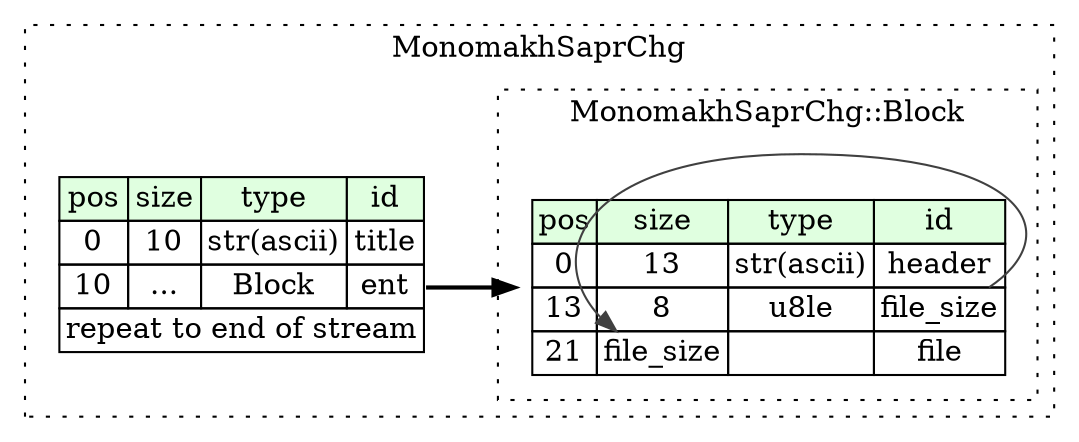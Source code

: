 digraph {
	rankdir=LR;
	node [shape=plaintext];
	subgraph cluster__monomakh_sapr_chg {
		label="MonomakhSaprChg";
		graph[style=dotted];

		monomakh_sapr_chg__seq [label=<<TABLE BORDER="0" CELLBORDER="1" CELLSPACING="0">
			<TR><TD BGCOLOR="#E0FFE0">pos</TD><TD BGCOLOR="#E0FFE0">size</TD><TD BGCOLOR="#E0FFE0">type</TD><TD BGCOLOR="#E0FFE0">id</TD></TR>
			<TR><TD PORT="title_pos">0</TD><TD PORT="title_size">10</TD><TD>str(ascii)</TD><TD PORT="title_type">title</TD></TR>
			<TR><TD PORT="ent_pos">10</TD><TD PORT="ent_size">...</TD><TD>Block</TD><TD PORT="ent_type">ent</TD></TR>
			<TR><TD COLSPAN="4" PORT="ent__repeat">repeat to end of stream</TD></TR>
		</TABLE>>];
		subgraph cluster__block {
			label="MonomakhSaprChg::Block";
			graph[style=dotted];

			block__seq [label=<<TABLE BORDER="0" CELLBORDER="1" CELLSPACING="0">
				<TR><TD BGCOLOR="#E0FFE0">pos</TD><TD BGCOLOR="#E0FFE0">size</TD><TD BGCOLOR="#E0FFE0">type</TD><TD BGCOLOR="#E0FFE0">id</TD></TR>
				<TR><TD PORT="header_pos">0</TD><TD PORT="header_size">13</TD><TD>str(ascii)</TD><TD PORT="header_type">header</TD></TR>
				<TR><TD PORT="file_size_pos">13</TD><TD PORT="file_size_size">8</TD><TD>u8le</TD><TD PORT="file_size_type">file_size</TD></TR>
				<TR><TD PORT="file_pos">21</TD><TD PORT="file_size">file_size</TD><TD></TD><TD PORT="file_type">file</TD></TR>
			</TABLE>>];
		}
	}
	monomakh_sapr_chg__seq:ent_type -> block__seq [style=bold];
	block__seq:file_size_type -> block__seq:file_size [color="#404040"];
}
